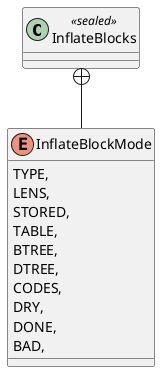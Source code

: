 @startuml
class InflateBlocks <<sealed>> {
}
enum InflateBlockMode {
    TYPE,
    LENS,
    STORED,
    TABLE,
    BTREE,
    DTREE,
    CODES,
    DRY,
    DONE,
    BAD,
}
InflateBlocks +-- InflateBlockMode
@enduml
